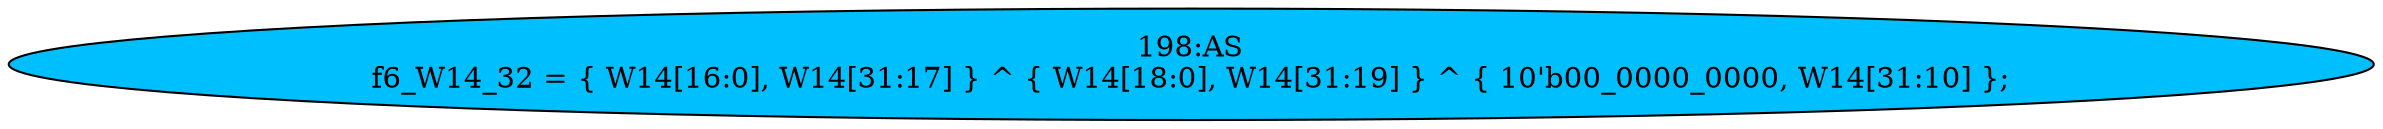 strict digraph "" {
	node [label="\N"];
	"198:AS"	 [ast="<pyverilog.vparser.ast.Assign object at 0x7f28be102190>",
		def_var="['f6_W14_32']",
		fillcolor=deepskyblue,
		label="198:AS
f6_W14_32 = { W14[16:0], W14[31:17] } ^ { W14[18:0], W14[31:19] } ^ { 10'b00_0000_0000, W14[31:10] };",
		statements="[]",
		style=filled,
		typ=Assign,
		use_var="['W14', 'W14', 'W14', 'W14', 'W14']"];
}
